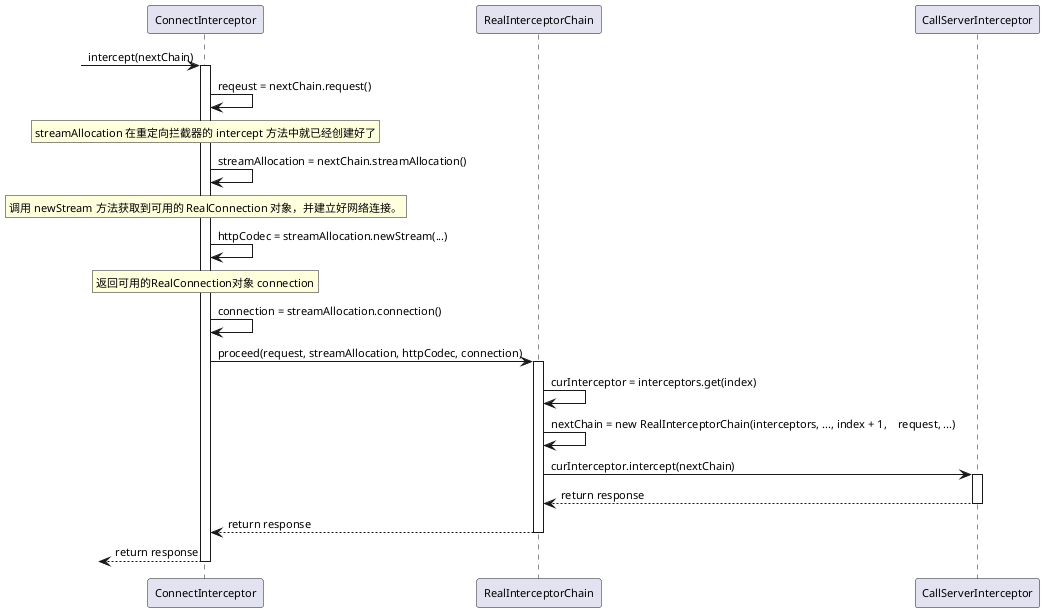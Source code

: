 /' 
```sequence
participant ConI as ConnectInterceptor
participant RIC as RealInterceptorChain
participant CSI as CallServerInterceptor

ConI ->> ConI : intercept(nextChain)
activate ConI
    ConI ->> ConI : reqeust = nextChain.request()
    Note over ConI : streamAllocation 在重定向拦截器的 intercept 方法中就已经创建好了
    ConI ->> ConI : streamAllocation = nextChain.streamAllocation()
    Note over ConI : 调用 newStream 方法获取到可用的 RealConnection 对象，并建立好网络连接。
    ConI ->> ConI : httpCodec = streamAllocation.newStream(...)
    Note over ConI : 返回可用的RealConnection对象 connection
    ConI ->> ConI : connection = streamAllocation.connection()
    ConI ->> RIC : proceed(request, streamAllocation, httpCodec, connection)
    activate RIC
        RIC ->> RIC : curInterceptor = interceptors.get(index)
        RIC ->> RIC : nextChain = new RealInterceptorChain(interceptors, ..., index + 1,    request, ...)
        RIC ->> CSI : curInterceptor.intercept(nextChain)
        CSI -->> RIC : return response
    deactivate RIC
    RIC -->> ConI : return response
    ConI ->> ConI : return response
deactivate ConI
```
'/

@startuml
skinparam DefaultFontSize 11
participant   ConnectInterceptor as ConI
participant   RealInterceptorChain as RIC
participant   CallServerInterceptor as CSI

?-> ConI : intercept(nextChain)
activate ConI
    ConI -> ConI : reqeust = nextChain.request()
    rnote over ConI : streamAllocation 在重定向拦截器的 intercept 方法中就已经创建好了
    ConI -> ConI : streamAllocation = nextChain.streamAllocation()
    rnote over ConI : 调用 newStream 方法获取到可用的 RealConnection 对象，并建立好网络连接。
    ConI -> ConI : httpCodec = streamAllocation.newStream(...)
    rnote over ConI : 返回可用的RealConnection对象 connection
    ConI -> ConI : connection = streamAllocation.connection()
    ConI -> RIC : proceed(request, streamAllocation, httpCodec, connection)
    activate RIC
        RIC -> RIC : curInterceptor = interceptors.get(index)
        RIC -> RIC : nextChain = new RealInterceptorChain(interceptors, ..., index + 1,    request, ...)
        RIC -> CSI ++ : curInterceptor.intercept(nextChain)
        CSI --> RIC -- : return response
        RIC --> ConI : return response
    deactivate RIC
    ?<-- ConI : return response
deactivate ConI
@enduml